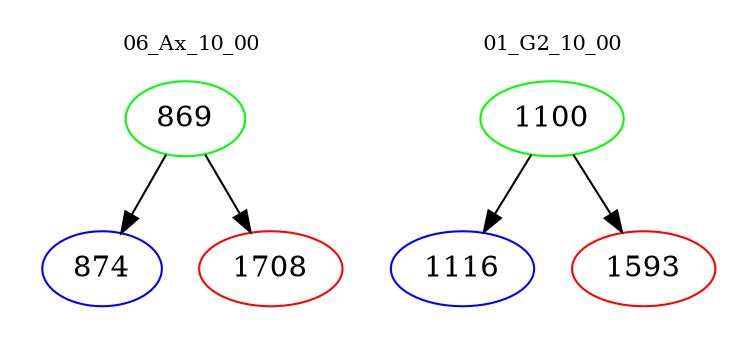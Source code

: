 digraph{
subgraph cluster_0 {
color = white
label = "06_Ax_10_00";
fontsize=10;
T0_869 [label="869", color="green"]
T0_869 -> T0_874 [color="black"]
T0_874 [label="874", color="blue"]
T0_869 -> T0_1708 [color="black"]
T0_1708 [label="1708", color="red"]
}
subgraph cluster_1 {
color = white
label = "01_G2_10_00";
fontsize=10;
T1_1100 [label="1100", color="green"]
T1_1100 -> T1_1116 [color="black"]
T1_1116 [label="1116", color="blue"]
T1_1100 -> T1_1593 [color="black"]
T1_1593 [label="1593", color="red"]
}
}
